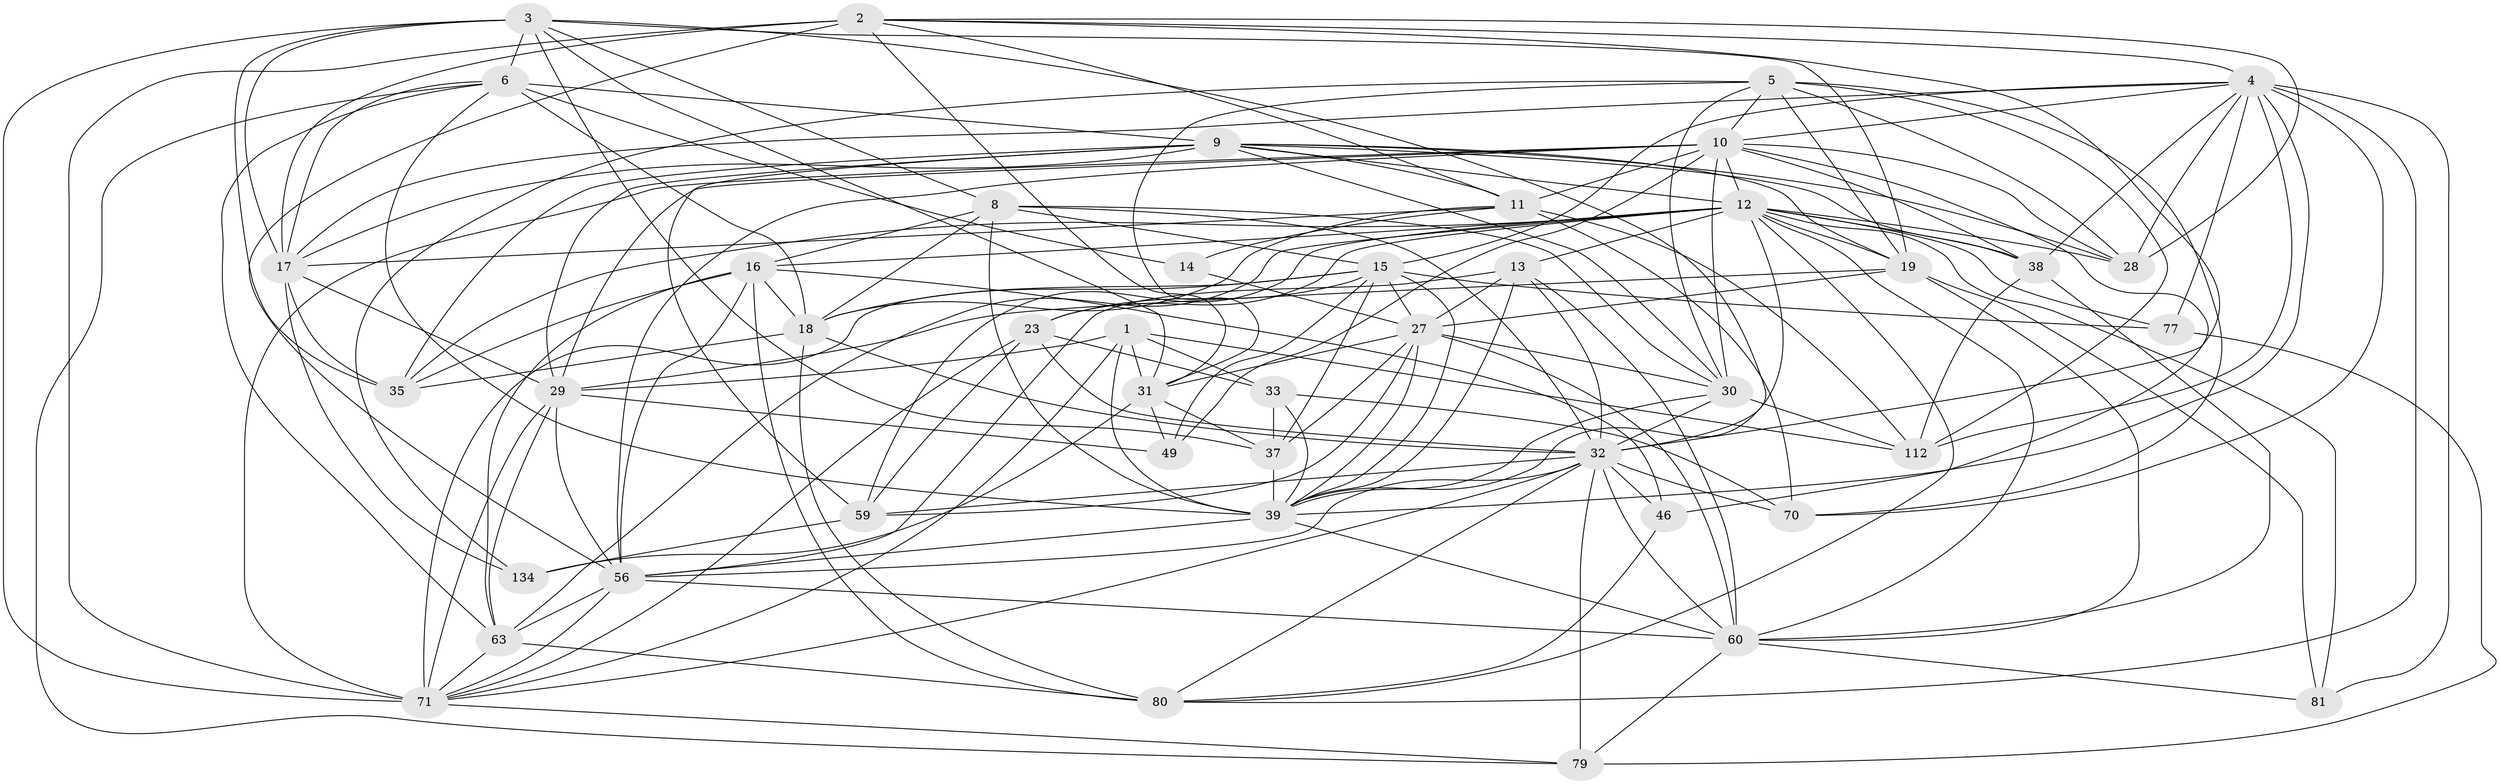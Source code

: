 // original degree distribution, {4: 1.0}
// Generated by graph-tools (version 1.1) at 2025/20/03/04/25 18:20:58]
// undirected, 44 vertices, 171 edges
graph export_dot {
graph [start="1"]
  node [color=gray90,style=filled];
  1 [super="+116"];
  2 [super="+41+36+7+93"];
  3 [super="+65+26"];
  4 [super="+114+69+57"];
  5 [super="+50+110"];
  6 [super="+129+43+109"];
  8 [super="+22+88"];
  9 [super="+45+125"];
  10 [super="+21+64+72+24"];
  11 [super="+118+95"];
  12 [super="+127+42"];
  13 [super="+90"];
  14;
  15 [super="+25+34"];
  16 [super="+44+100"];
  17 [super="+67"];
  18 [super="+20+138"];
  19 [super="+66+53"];
  23 [super="+146"];
  27 [super="+52+120"];
  28 [super="+75+99"];
  29 [super="+61+47+128"];
  30 [super="+51"];
  31 [super="+83"];
  32 [super="+111+101+40"];
  33 [super="+135"];
  35 [super="+54"];
  37 [super="+108"];
  38 [super="+55"];
  39 [super="+122+78+106+74"];
  46;
  49;
  56 [super="+87+68"];
  59 [super="+89"];
  60 [super="+76+140"];
  63 [super="+94"];
  70 [super="+103"];
  71 [super="+144+131+104"];
  77;
  79 [super="+113"];
  80 [super="+91+98"];
  81;
  112 [super="+124"];
  134;
  1 -- 33;
  1 -- 112;
  1 -- 71;
  1 -- 29;
  1 -- 39;
  1 -- 31;
  2 -- 28 [weight=2];
  2 -- 4;
  2 -- 11;
  2 -- 71 [weight=2];
  2 -- 17 [weight=2];
  2 -- 32;
  2 -- 56 [weight=2];
  2 -- 31;
  3 -- 19;
  3 -- 31;
  3 -- 8;
  3 -- 32;
  3 -- 37;
  3 -- 71;
  3 -- 6 [weight=2];
  3 -- 35;
  3 -- 17;
  4 -- 10;
  4 -- 80;
  4 -- 81;
  4 -- 38;
  4 -- 70;
  4 -- 112;
  4 -- 17;
  4 -- 39;
  4 -- 28 [weight=2];
  4 -- 77;
  4 -- 15 [weight=2];
  5 -- 134;
  5 -- 31;
  5 -- 112;
  5 -- 70;
  5 -- 28;
  5 -- 10;
  5 -- 19;
  5 -- 30;
  6 -- 14 [weight=2];
  6 -- 79;
  6 -- 63;
  6 -- 18;
  6 -- 9;
  6 -- 39;
  6 -- 17;
  8 -- 16;
  8 -- 18;
  8 -- 15 [weight=2];
  8 -- 30;
  8 -- 32;
  8 -- 39;
  9 -- 11;
  9 -- 30;
  9 -- 17 [weight=2];
  9 -- 35;
  9 -- 38;
  9 -- 59;
  9 -- 19;
  9 -- 29;
  9 -- 12;
  9 -- 28;
  10 -- 46;
  10 -- 11;
  10 -- 38;
  10 -- 29;
  10 -- 71;
  10 -- 49;
  10 -- 30;
  10 -- 12;
  10 -- 28;
  10 -- 56;
  11 -- 14;
  11 -- 70;
  11 -- 18;
  11 -- 112;
  11 -- 17;
  12 -- 80;
  12 -- 38;
  12 -- 59;
  12 -- 19;
  12 -- 63;
  12 -- 35;
  12 -- 39;
  12 -- 13;
  12 -- 60;
  12 -- 77;
  12 -- 16;
  12 -- 81;
  12 -- 23;
  12 -- 28;
  13 -- 60;
  13 -- 32;
  13 -- 56;
  13 -- 27;
  13 -- 39;
  14 -- 27;
  15 -- 77;
  15 -- 49;
  15 -- 37;
  15 -- 71;
  15 -- 18;
  15 -- 27;
  15 -- 23;
  15 -- 39;
  16 -- 46;
  16 -- 35;
  16 -- 80 [weight=2];
  16 -- 18;
  16 -- 56 [weight=2];
  16 -- 63;
  17 -- 35;
  17 -- 134;
  17 -- 29 [weight=2];
  18 -- 80;
  18 -- 35;
  18 -- 32;
  19 -- 81;
  19 -- 27;
  19 -- 60;
  19 -- 29;
  23 -- 33;
  23 -- 71;
  23 -- 59;
  23 -- 32;
  27 -- 59;
  27 -- 31;
  27 -- 37;
  27 -- 30;
  27 -- 60;
  27 -- 39;
  29 -- 63;
  29 -- 49;
  29 -- 71;
  29 -- 56;
  30 -- 112;
  30 -- 39;
  30 -- 32;
  31 -- 37;
  31 -- 134;
  31 -- 49;
  32 -- 46;
  32 -- 80;
  32 -- 79 [weight=4];
  32 -- 70;
  32 -- 71;
  32 -- 56;
  32 -- 59;
  32 -- 60;
  33 -- 70 [weight=2];
  33 -- 37;
  33 -- 39;
  37 -- 39;
  38 -- 60;
  38 -- 112;
  39 -- 60;
  39 -- 56 [weight=2];
  46 -- 80;
  56 -- 63 [weight=2];
  56 -- 71;
  56 -- 60;
  59 -- 134;
  60 -- 79;
  60 -- 81;
  63 -- 71;
  63 -- 80;
  71 -- 79;
  77 -- 79;
}
